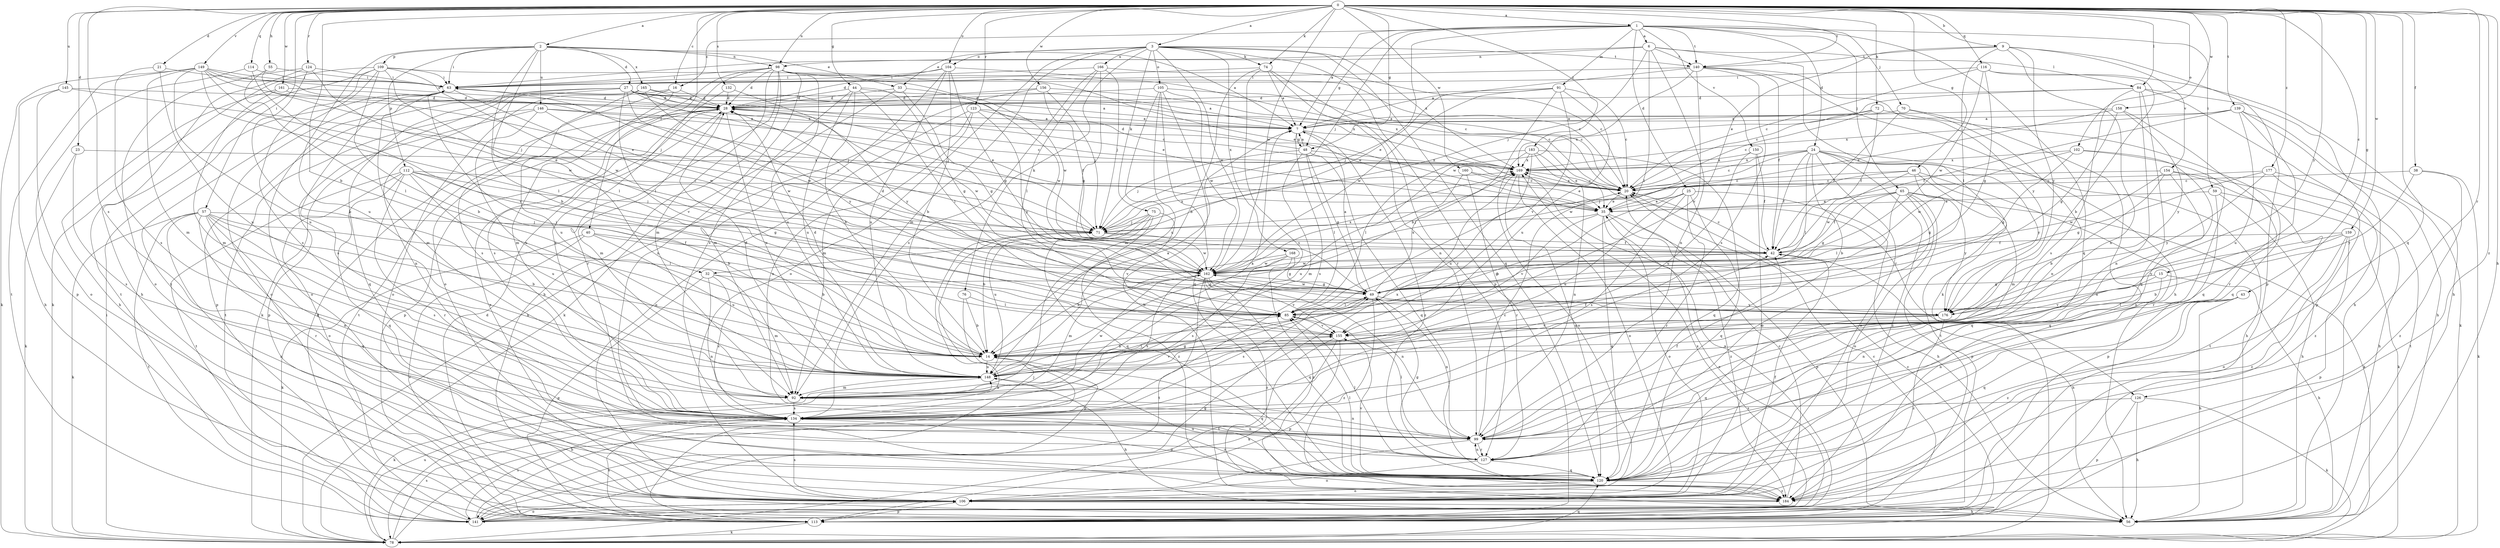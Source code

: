 strict digraph  {
0;
1;
2;
3;
6;
7;
9;
14;
15;
16;
20;
21;
23;
24;
25;
27;
28;
32;
33;
35;
38;
40;
42;
43;
44;
46;
48;
49;
55;
56;
57;
59;
63;
65;
70;
71;
72;
74;
75;
76;
78;
84;
85;
91;
92;
98;
99;
102;
104;
105;
106;
109;
112;
113;
114;
116;
120;
123;
124;
126;
127;
132;
134;
139;
140;
141;
145;
146;
148;
149;
150;
154;
155;
156;
158;
159;
160;
161;
162;
165;
166;
168;
169;
176;
177;
183;
184;
0 -> 1  [label=a];
0 -> 2  [label=a];
0 -> 3  [label=a];
0 -> 9  [label=b];
0 -> 14  [label=b];
0 -> 15  [label=c];
0 -> 16  [label=c];
0 -> 21  [label=d];
0 -> 23  [label=d];
0 -> 38  [label=f];
0 -> 40  [label=f];
0 -> 43  [label=g];
0 -> 44  [label=g];
0 -> 46  [label=g];
0 -> 48  [label=g];
0 -> 55  [label=h];
0 -> 56  [label=h];
0 -> 57  [label=i];
0 -> 72  [label=k];
0 -> 74  [label=k];
0 -> 84  [label=l];
0 -> 98  [label=n];
0 -> 102  [label=o];
0 -> 104  [label=o];
0 -> 114  [label=q];
0 -> 116  [label=q];
0 -> 120  [label=q];
0 -> 123  [label=r];
0 -> 124  [label=r];
0 -> 126  [label=r];
0 -> 132  [label=s];
0 -> 134  [label=s];
0 -> 139  [label=t];
0 -> 140  [label=t];
0 -> 145  [label=u];
0 -> 149  [label=v];
0 -> 156  [label=w];
0 -> 158  [label=w];
0 -> 159  [label=w];
0 -> 160  [label=w];
0 -> 161  [label=w];
0 -> 162  [label=w];
0 -> 176  [label=y];
0 -> 177  [label=z];
0 -> 183  [label=z];
0 -> 184  [label=z];
1 -> 6  [label=a];
1 -> 7  [label=a];
1 -> 16  [label=c];
1 -> 24  [label=d];
1 -> 25  [label=d];
1 -> 32  [label=e];
1 -> 48  [label=g];
1 -> 59  [label=i];
1 -> 65  [label=j];
1 -> 70  [label=j];
1 -> 71  [label=j];
1 -> 91  [label=m];
1 -> 120  [label=q];
1 -> 140  [label=t];
1 -> 150  [label=v];
2 -> 7  [label=a];
2 -> 14  [label=b];
2 -> 27  [label=d];
2 -> 32  [label=e];
2 -> 33  [label=e];
2 -> 63  [label=i];
2 -> 98  [label=n];
2 -> 109  [label=p];
2 -> 112  [label=p];
2 -> 146  [label=u];
2 -> 148  [label=u];
2 -> 165  [label=x];
3 -> 33  [label=e];
3 -> 74  [label=k];
3 -> 75  [label=k];
3 -> 76  [label=k];
3 -> 92  [label=m];
3 -> 104  [label=o];
3 -> 105  [label=o];
3 -> 106  [label=o];
3 -> 113  [label=p];
3 -> 120  [label=q];
3 -> 140  [label=t];
3 -> 162  [label=w];
3 -> 166  [label=x];
3 -> 168  [label=x];
3 -> 169  [label=x];
6 -> 63  [label=i];
6 -> 71  [label=j];
6 -> 78  [label=k];
6 -> 84  [label=l];
6 -> 85  [label=l];
6 -> 98  [label=n];
6 -> 99  [label=n];
6 -> 140  [label=t];
7 -> 48  [label=g];
7 -> 126  [label=r];
7 -> 134  [label=s];
7 -> 184  [label=z];
9 -> 35  [label=e];
9 -> 85  [label=l];
9 -> 99  [label=n];
9 -> 113  [label=p];
9 -> 140  [label=t];
9 -> 154  [label=v];
9 -> 176  [label=y];
14 -> 28  [label=d];
14 -> 42  [label=f];
14 -> 63  [label=i];
14 -> 120  [label=q];
14 -> 148  [label=u];
15 -> 49  [label=g];
15 -> 56  [label=h];
15 -> 99  [label=n];
15 -> 155  [label=v];
16 -> 28  [label=d];
16 -> 92  [label=m];
16 -> 106  [label=o];
16 -> 134  [label=s];
20 -> 35  [label=e];
20 -> 169  [label=x];
21 -> 63  [label=i];
21 -> 134  [label=s];
21 -> 148  [label=u];
23 -> 78  [label=k];
23 -> 134  [label=s];
23 -> 169  [label=x];
24 -> 14  [label=b];
24 -> 20  [label=c];
24 -> 42  [label=f];
24 -> 56  [label=h];
24 -> 85  [label=l];
24 -> 106  [label=o];
24 -> 141  [label=t];
24 -> 162  [label=w];
24 -> 169  [label=x];
24 -> 176  [label=y];
24 -> 184  [label=z];
25 -> 14  [label=b];
25 -> 35  [label=e];
25 -> 56  [label=h];
25 -> 120  [label=q];
25 -> 127  [label=r];
25 -> 134  [label=s];
25 -> 148  [label=u];
27 -> 7  [label=a];
27 -> 20  [label=c];
27 -> 28  [label=d];
27 -> 35  [label=e];
27 -> 71  [label=j];
27 -> 106  [label=o];
27 -> 113  [label=p];
27 -> 120  [label=q];
27 -> 155  [label=v];
27 -> 162  [label=w];
27 -> 169  [label=x];
28 -> 7  [label=a];
28 -> 35  [label=e];
28 -> 92  [label=m];
28 -> 113  [label=p];
28 -> 141  [label=t];
28 -> 148  [label=u];
28 -> 162  [label=w];
28 -> 184  [label=z];
32 -> 49  [label=g];
32 -> 92  [label=m];
32 -> 99  [label=n];
32 -> 113  [label=p];
32 -> 134  [label=s];
33 -> 28  [label=d];
33 -> 49  [label=g];
33 -> 78  [label=k];
33 -> 162  [label=w];
35 -> 71  [label=j];
35 -> 106  [label=o];
35 -> 113  [label=p];
35 -> 120  [label=q];
35 -> 155  [label=v];
35 -> 184  [label=z];
38 -> 20  [label=c];
38 -> 78  [label=k];
38 -> 176  [label=y];
38 -> 184  [label=z];
40 -> 14  [label=b];
40 -> 42  [label=f];
40 -> 78  [label=k];
40 -> 148  [label=u];
40 -> 113  [label=v];
42 -> 20  [label=c];
42 -> 49  [label=g];
42 -> 56  [label=h];
42 -> 63  [label=i];
42 -> 162  [label=w];
43 -> 56  [label=h];
43 -> 85  [label=l];
43 -> 99  [label=n];
43 -> 120  [label=q];
43 -> 184  [label=z];
44 -> 7  [label=a];
44 -> 14  [label=b];
44 -> 28  [label=d];
44 -> 49  [label=g];
44 -> 85  [label=l];
44 -> 92  [label=m];
44 -> 148  [label=u];
46 -> 20  [label=c];
46 -> 49  [label=g];
46 -> 71  [label=j];
46 -> 92  [label=m];
46 -> 120  [label=q];
46 -> 162  [label=w];
48 -> 7  [label=a];
48 -> 28  [label=d];
48 -> 49  [label=g];
48 -> 71  [label=j];
48 -> 85  [label=l];
48 -> 92  [label=m];
48 -> 120  [label=q];
48 -> 169  [label=x];
49 -> 7  [label=a];
49 -> 85  [label=l];
49 -> 99  [label=n];
49 -> 134  [label=s];
49 -> 162  [label=w];
49 -> 169  [label=x];
49 -> 176  [label=y];
49 -> 184  [label=z];
55 -> 63  [label=i];
55 -> 71  [label=j];
55 -> 85  [label=l];
57 -> 14  [label=b];
57 -> 71  [label=j];
57 -> 78  [label=k];
57 -> 85  [label=l];
57 -> 99  [label=n];
57 -> 120  [label=q];
57 -> 127  [label=r];
57 -> 134  [label=s];
57 -> 141  [label=t];
57 -> 184  [label=z];
59 -> 35  [label=e];
59 -> 56  [label=h];
59 -> 78  [label=k];
59 -> 113  [label=p];
63 -> 28  [label=d];
63 -> 92  [label=m];
63 -> 106  [label=o];
63 -> 134  [label=s];
63 -> 162  [label=w];
65 -> 35  [label=e];
65 -> 42  [label=f];
65 -> 49  [label=g];
65 -> 78  [label=k];
65 -> 85  [label=l];
65 -> 106  [label=o];
65 -> 113  [label=p];
65 -> 127  [label=r];
65 -> 176  [label=y];
70 -> 7  [label=a];
70 -> 42  [label=f];
70 -> 99  [label=n];
70 -> 106  [label=o];
71 -> 42  [label=f];
71 -> 78  [label=k];
71 -> 162  [label=w];
71 -> 169  [label=x];
72 -> 7  [label=a];
72 -> 20  [label=c];
72 -> 42  [label=f];
72 -> 120  [label=q];
72 -> 169  [label=x];
74 -> 7  [label=a];
74 -> 14  [label=b];
74 -> 63  [label=i];
74 -> 99  [label=n];
74 -> 127  [label=r];
74 -> 134  [label=s];
75 -> 14  [label=b];
75 -> 71  [label=j];
75 -> 120  [label=q];
75 -> 148  [label=u];
75 -> 155  [label=v];
75 -> 184  [label=z];
76 -> 14  [label=b];
76 -> 85  [label=l];
76 -> 113  [label=p];
78 -> 14  [label=b];
78 -> 20  [label=c];
78 -> 63  [label=i];
78 -> 120  [label=q];
78 -> 134  [label=s];
78 -> 148  [label=u];
84 -> 20  [label=c];
84 -> 28  [label=d];
84 -> 56  [label=h];
84 -> 99  [label=n];
84 -> 113  [label=p];
84 -> 120  [label=q];
84 -> 134  [label=s];
85 -> 155  [label=v];
91 -> 14  [label=b];
91 -> 20  [label=c];
91 -> 28  [label=d];
91 -> 71  [label=j];
91 -> 148  [label=u];
91 -> 155  [label=v];
91 -> 162  [label=w];
92 -> 7  [label=a];
92 -> 49  [label=g];
92 -> 99  [label=n];
92 -> 134  [label=s];
92 -> 162  [label=w];
98 -> 20  [label=c];
98 -> 28  [label=d];
98 -> 56  [label=h];
98 -> 63  [label=i];
98 -> 92  [label=m];
98 -> 99  [label=n];
98 -> 106  [label=o];
98 -> 127  [label=r];
98 -> 134  [label=s];
98 -> 148  [label=u];
98 -> 162  [label=w];
99 -> 20  [label=c];
99 -> 42  [label=f];
99 -> 85  [label=l];
99 -> 106  [label=o];
99 -> 127  [label=r];
102 -> 49  [label=g];
102 -> 99  [label=n];
102 -> 127  [label=r];
102 -> 162  [label=w];
102 -> 169  [label=x];
104 -> 14  [label=b];
104 -> 20  [label=c];
104 -> 28  [label=d];
104 -> 49  [label=g];
104 -> 63  [label=i];
104 -> 134  [label=s];
104 -> 148  [label=u];
105 -> 20  [label=c];
105 -> 28  [label=d];
105 -> 56  [label=h];
105 -> 92  [label=m];
105 -> 120  [label=q];
105 -> 148  [label=u];
105 -> 162  [label=w];
106 -> 42  [label=f];
106 -> 56  [label=h];
106 -> 113  [label=p];
106 -> 134  [label=s];
106 -> 141  [label=t];
109 -> 14  [label=b];
109 -> 35  [label=e];
109 -> 63  [label=i];
109 -> 78  [label=k];
109 -> 85  [label=l];
109 -> 134  [label=s];
109 -> 141  [label=t];
109 -> 162  [label=w];
109 -> 184  [label=z];
112 -> 14  [label=b];
112 -> 20  [label=c];
112 -> 49  [label=g];
112 -> 71  [label=j];
112 -> 106  [label=o];
112 -> 120  [label=q];
112 -> 127  [label=r];
112 -> 141  [label=t];
112 -> 148  [label=u];
113 -> 20  [label=c];
113 -> 28  [label=d];
113 -> 78  [label=k];
113 -> 134  [label=s];
113 -> 169  [label=x];
114 -> 63  [label=i];
114 -> 113  [label=p];
114 -> 155  [label=v];
116 -> 14  [label=b];
116 -> 20  [label=c];
116 -> 49  [label=g];
116 -> 56  [label=h];
116 -> 63  [label=i];
116 -> 162  [label=w];
120 -> 85  [label=l];
120 -> 106  [label=o];
120 -> 134  [label=s];
120 -> 148  [label=u];
120 -> 155  [label=v];
120 -> 184  [label=z];
123 -> 7  [label=a];
123 -> 35  [label=e];
123 -> 92  [label=m];
123 -> 99  [label=n];
123 -> 106  [label=o];
123 -> 176  [label=y];
124 -> 14  [label=b];
124 -> 56  [label=h];
124 -> 63  [label=i];
124 -> 85  [label=l];
124 -> 106  [label=o];
126 -> 56  [label=h];
126 -> 78  [label=k];
126 -> 113  [label=p];
126 -> 134  [label=s];
127 -> 49  [label=g];
127 -> 85  [label=l];
127 -> 99  [label=n];
127 -> 106  [label=o];
127 -> 120  [label=q];
132 -> 28  [label=d];
132 -> 134  [label=s];
132 -> 176  [label=y];
134 -> 99  [label=n];
134 -> 120  [label=q];
134 -> 169  [label=x];
139 -> 7  [label=a];
139 -> 42  [label=f];
139 -> 56  [label=h];
139 -> 78  [label=k];
139 -> 120  [label=q];
139 -> 148  [label=u];
139 -> 169  [label=x];
140 -> 7  [label=a];
140 -> 42  [label=f];
140 -> 56  [label=h];
140 -> 63  [label=i];
140 -> 134  [label=s];
140 -> 155  [label=v];
140 -> 162  [label=w];
140 -> 176  [label=y];
141 -> 28  [label=d];
141 -> 35  [label=e];
141 -> 49  [label=g];
141 -> 71  [label=j];
141 -> 106  [label=o];
141 -> 134  [label=s];
141 -> 169  [label=x];
145 -> 28  [label=d];
145 -> 35  [label=e];
145 -> 56  [label=h];
145 -> 106  [label=o];
146 -> 7  [label=a];
146 -> 20  [label=c];
146 -> 113  [label=p];
146 -> 141  [label=t];
146 -> 148  [label=u];
146 -> 162  [label=w];
148 -> 7  [label=a];
148 -> 28  [label=d];
148 -> 56  [label=h];
148 -> 78  [label=k];
148 -> 85  [label=l];
148 -> 92  [label=m];
148 -> 155  [label=v];
149 -> 28  [label=d];
149 -> 63  [label=i];
149 -> 71  [label=j];
149 -> 78  [label=k];
149 -> 85  [label=l];
149 -> 92  [label=m];
149 -> 141  [label=t];
149 -> 148  [label=u];
149 -> 162  [label=w];
149 -> 169  [label=x];
150 -> 42  [label=f];
150 -> 106  [label=o];
150 -> 148  [label=u];
150 -> 169  [label=x];
154 -> 14  [label=b];
154 -> 20  [label=c];
154 -> 56  [label=h];
154 -> 120  [label=q];
154 -> 141  [label=t];
154 -> 162  [label=w];
155 -> 14  [label=b];
155 -> 78  [label=k];
155 -> 113  [label=p];
155 -> 141  [label=t];
156 -> 28  [label=d];
156 -> 42  [label=f];
156 -> 71  [label=j];
156 -> 78  [label=k];
156 -> 169  [label=x];
158 -> 7  [label=a];
158 -> 35  [label=e];
158 -> 49  [label=g];
158 -> 127  [label=r];
158 -> 176  [label=y];
159 -> 14  [label=b];
159 -> 42  [label=f];
159 -> 106  [label=o];
159 -> 113  [label=p];
159 -> 176  [label=y];
159 -> 184  [label=z];
160 -> 20  [label=c];
160 -> 35  [label=e];
160 -> 127  [label=r];
160 -> 148  [label=u];
161 -> 28  [label=d];
161 -> 56  [label=h];
161 -> 71  [label=j];
161 -> 92  [label=m];
162 -> 28  [label=d];
162 -> 49  [label=g];
162 -> 92  [label=m];
162 -> 99  [label=n];
162 -> 120  [label=q];
162 -> 134  [label=s];
162 -> 141  [label=t];
162 -> 155  [label=v];
162 -> 169  [label=x];
162 -> 184  [label=z];
165 -> 20  [label=c];
165 -> 28  [label=d];
165 -> 78  [label=k];
165 -> 99  [label=n];
165 -> 148  [label=u];
165 -> 176  [label=y];
166 -> 20  [label=c];
166 -> 49  [label=g];
166 -> 63  [label=i];
166 -> 71  [label=j];
166 -> 85  [label=l];
166 -> 134  [label=s];
168 -> 14  [label=b];
168 -> 49  [label=g];
168 -> 134  [label=s];
168 -> 162  [label=w];
168 -> 184  [label=z];
169 -> 20  [label=c];
169 -> 106  [label=o];
169 -> 120  [label=q];
176 -> 120  [label=q];
176 -> 155  [label=v];
176 -> 184  [label=z];
177 -> 20  [label=c];
177 -> 49  [label=g];
177 -> 141  [label=t];
177 -> 176  [label=y];
177 -> 184  [label=z];
183 -> 35  [label=e];
183 -> 85  [label=l];
183 -> 99  [label=n];
183 -> 106  [label=o];
183 -> 120  [label=q];
183 -> 148  [label=u];
183 -> 169  [label=x];
184 -> 20  [label=c];
}
